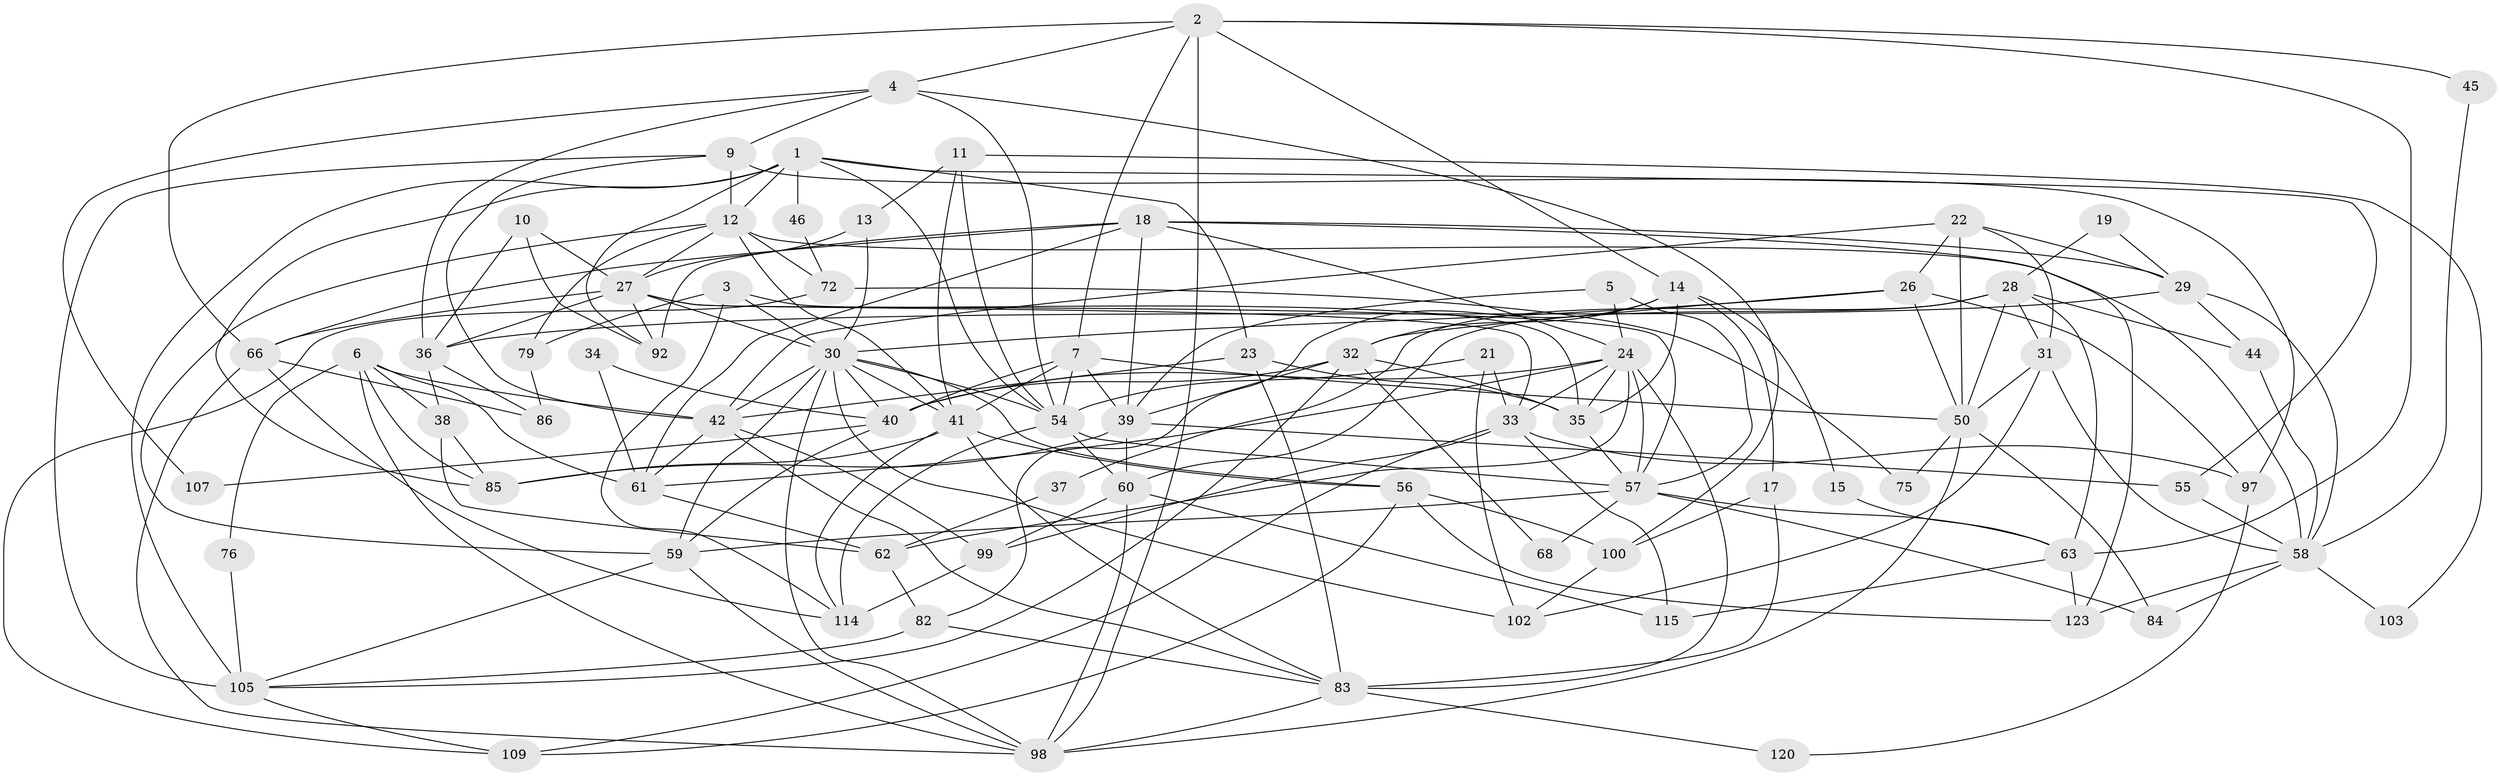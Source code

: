 // original degree distribution, {4: 0.23577235772357724, 3: 0.23577235772357724, 2: 0.17073170731707318, 5: 0.22764227642276422, 6: 0.07317073170731707, 7: 0.04065040650406504, 9: 0.016260162601626018}
// Generated by graph-tools (version 1.1) at 2025/11/02/27/25 16:11:17]
// undirected, 77 vertices, 195 edges
graph export_dot {
graph [start="1"]
  node [color=gray90,style=filled];
  1 [super="+43"];
  2 [super="+8"];
  3 [super="+94"];
  4 [super="+16"];
  5;
  6 [super="+90"];
  7 [super="+52"];
  9 [super="+25"];
  10;
  11 [super="+117"];
  12 [super="+20"];
  13;
  14 [super="+77"];
  15;
  17 [super="+53"];
  18 [super="+49"];
  19;
  21 [super="+78"];
  22 [super="+118"];
  23 [super="+74"];
  24 [super="+119"];
  26 [super="+47"];
  27 [super="+48"];
  28 [super="+104"];
  29 [super="+113"];
  30 [super="+106"];
  31;
  32 [super="+87"];
  33 [super="+89"];
  34;
  35 [super="+64"];
  36 [super="+65"];
  37;
  38 [super="+80"];
  39 [super="+71"];
  40 [super="+111"];
  41 [super="+51"];
  42 [super="+93"];
  44;
  45;
  46;
  50 [super="+121"];
  54 [super="+88"];
  55;
  56 [super="+110"];
  57 [super="+67"];
  58 [super="+112"];
  59 [super="+69"];
  60 [super="+81"];
  61 [super="+96"];
  62 [super="+70"];
  63 [super="+108"];
  66 [super="+73"];
  68;
  72;
  75;
  76;
  79;
  82;
  83 [super="+116"];
  84 [super="+95"];
  85 [super="+91"];
  86;
  92;
  97;
  98 [super="+101"];
  99;
  100;
  102;
  103;
  105 [super="+122"];
  107;
  109;
  114;
  115;
  120;
  123;
  1 -- 92;
  1 -- 46;
  1 -- 55;
  1 -- 85;
  1 -- 54;
  1 -- 23;
  1 -- 12;
  1 -- 105;
  2 -- 14;
  2 -- 98;
  2 -- 4;
  2 -- 66;
  2 -- 45;
  2 -- 63;
  2 -- 7;
  3 -- 114;
  3 -- 35;
  3 -- 30;
  3 -- 79;
  4 -- 100;
  4 -- 107;
  4 -- 9;
  4 -- 36;
  4 -- 54;
  5 -- 39;
  5 -- 24;
  5 -- 57;
  6 -- 38;
  6 -- 61 [weight=2];
  6 -- 76;
  6 -- 42;
  6 -- 98;
  6 -- 85;
  7 -- 54 [weight=2];
  7 -- 39;
  7 -- 40;
  7 -- 50 [weight=2];
  7 -- 41;
  9 -- 97;
  9 -- 12;
  9 -- 105;
  9 -- 42;
  10 -- 92;
  10 -- 27;
  10 -- 36;
  11 -- 13;
  11 -- 54;
  11 -- 103;
  11 -- 41;
  12 -- 27;
  12 -- 41;
  12 -- 72;
  12 -- 59;
  12 -- 79;
  12 -- 58;
  13 -- 27;
  13 -- 30;
  14 -- 15;
  14 -- 17;
  14 -- 82;
  14 -- 32;
  14 -- 35;
  15 -- 63;
  17 -- 83;
  17 -- 100;
  18 -- 92;
  18 -- 123;
  18 -- 66;
  18 -- 39;
  18 -- 61;
  18 -- 24;
  18 -- 29;
  19 -- 29;
  19 -- 28;
  21 -- 102;
  21 -- 33;
  21 -- 54;
  22 -- 29;
  22 -- 42;
  22 -- 26;
  22 -- 31;
  22 -- 50;
  23 -- 83;
  23 -- 35;
  23 -- 42;
  24 -- 83;
  24 -- 62;
  24 -- 33;
  24 -- 40;
  24 -- 57;
  24 -- 61;
  24 -- 35;
  26 -- 30;
  26 -- 32;
  26 -- 97;
  26 -- 50;
  27 -- 30;
  27 -- 36;
  27 -- 33;
  27 -- 66;
  27 -- 92;
  27 -- 57;
  28 -- 60;
  28 -- 44;
  28 -- 37;
  28 -- 50;
  28 -- 63;
  28 -- 31;
  29 -- 36;
  29 -- 44;
  29 -- 58;
  30 -- 42;
  30 -- 102;
  30 -- 54;
  30 -- 56;
  30 -- 59;
  30 -- 40;
  30 -- 98;
  30 -- 41;
  31 -- 102;
  31 -- 58;
  31 -- 50;
  32 -- 35;
  32 -- 39;
  32 -- 68;
  32 -- 40;
  32 -- 105;
  33 -- 115;
  33 -- 97;
  33 -- 99;
  33 -- 109;
  34 -- 61;
  34 -- 40;
  35 -- 57;
  36 -- 86;
  36 -- 38;
  37 -- 62;
  38 -- 85;
  38 -- 62;
  39 -- 55;
  39 -- 85;
  39 -- 60;
  40 -- 107;
  40 -- 59;
  41 -- 85;
  41 -- 114;
  41 -- 83;
  41 -- 56;
  42 -- 99;
  42 -- 83;
  42 -- 61 [weight=2];
  44 -- 58;
  45 -- 58;
  46 -- 72;
  50 -- 98;
  50 -- 75;
  50 -- 84;
  54 -- 114;
  54 -- 57;
  54 -- 60;
  55 -- 58;
  56 -- 109;
  56 -- 123;
  56 -- 100;
  57 -- 63;
  57 -- 68;
  57 -- 84;
  57 -- 59;
  58 -- 84;
  58 -- 103;
  58 -- 123;
  59 -- 98;
  59 -- 105;
  60 -- 98;
  60 -- 99;
  60 -- 115;
  61 -- 62;
  62 -- 82;
  63 -- 123;
  63 -- 115;
  66 -- 114;
  66 -- 86;
  66 -- 98;
  72 -- 109;
  72 -- 75;
  76 -- 105;
  79 -- 86;
  82 -- 105;
  82 -- 83;
  83 -- 98;
  83 -- 120;
  97 -- 120;
  99 -- 114;
  100 -- 102;
  105 -- 109;
}
